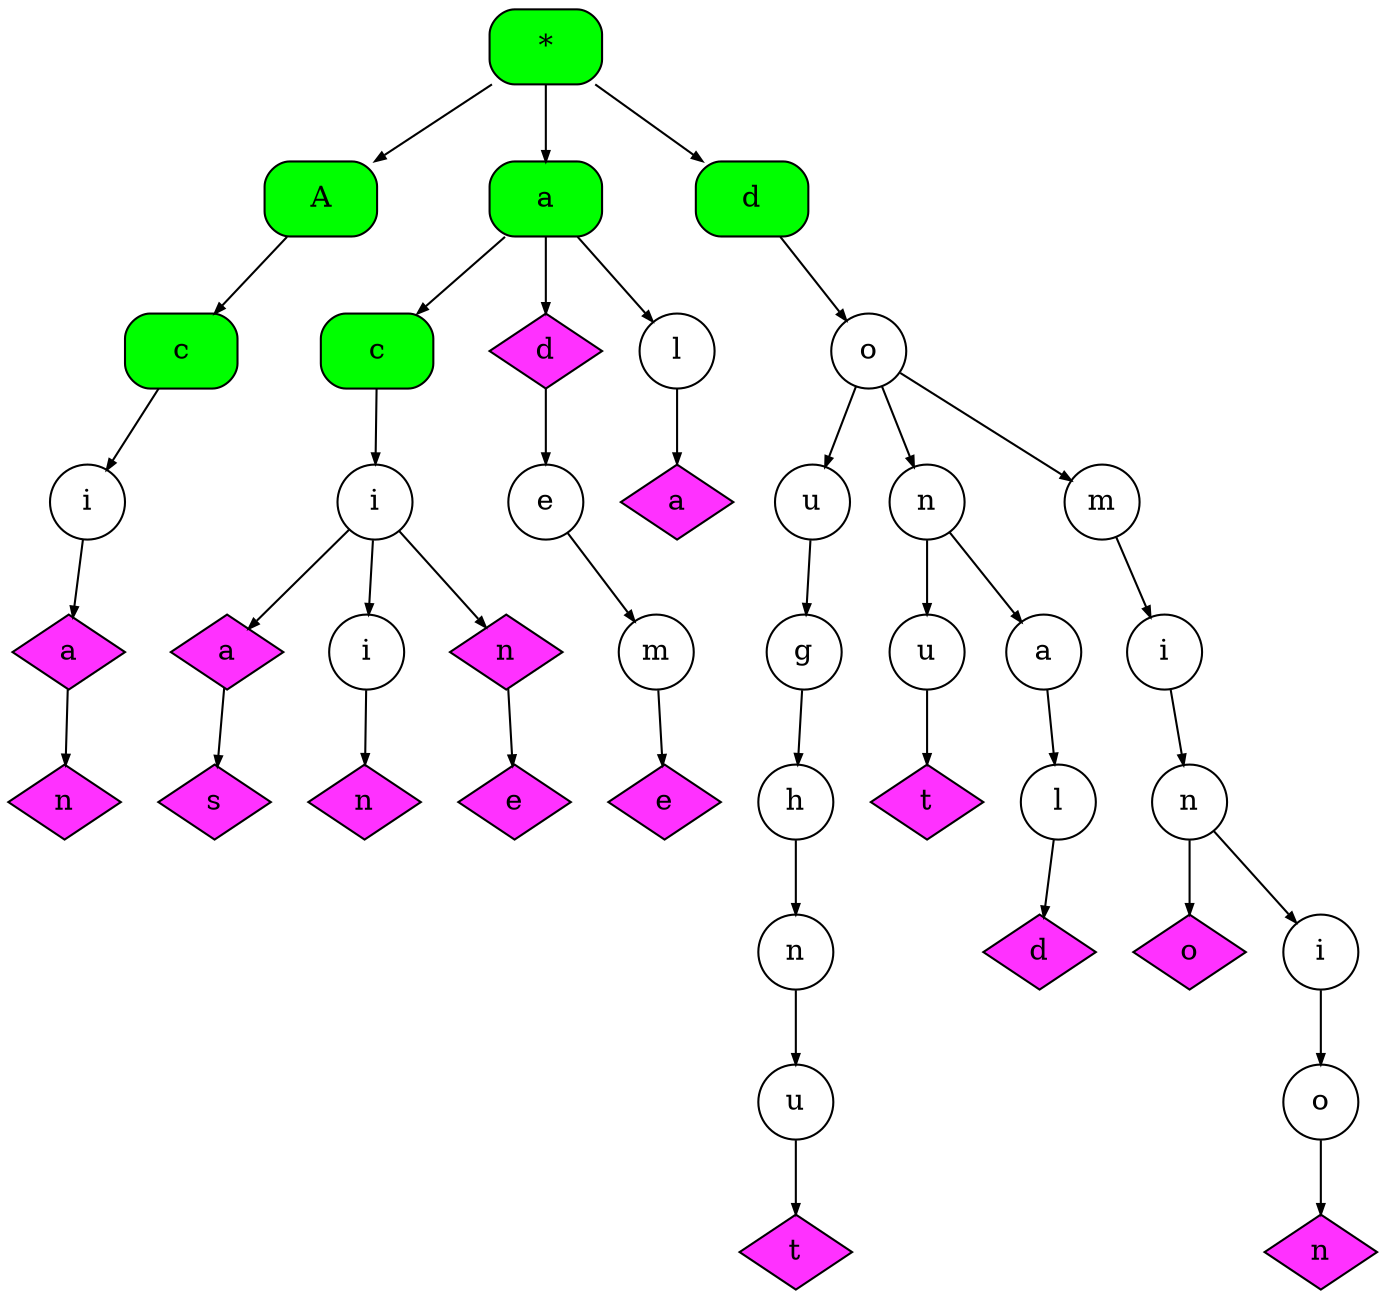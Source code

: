 // The Trie
digraph {
	node [fixedsize=true]
	node [fillcolor=green shape=Mrecord style=filled]
	edge [arrowsize=0.5]
	0 [label="*"]
	1 [label=A]
	0 -> 1
	2 [label=a]
	0 -> 2
	3 [label=d]
	0 -> 3
	4 [label=c]
	1 -> 4
	5 [label=c]
	2 -> 5
	node [fillcolor="#ff31ff" shape=diamond style=filled]
	6 [label=d]
	node [fillcolor=white shape=circle]
	2 -> 6
	7 [label=l]
	2 -> 7
	8 [label=o]
	3 -> 8
	9 [label=i]
	4 -> 9
	10 [label=i]
	5 -> 10
	11 [label=e]
	6 -> 11
	node [fillcolor="#ff31ff" shape=diamond style=filled]
	12 [label=a]
	node [fillcolor=white shape=circle]
	7 -> 12
	13 [label=u]
	8 -> 13
	14 [label=n]
	8 -> 14
	15 [label=m]
	8 -> 15
	node [fillcolor="#ff31ff" shape=diamond style=filled]
	16 [label=a]
	node [fillcolor=white shape=circle]
	9 -> 16
	node [fillcolor="#ff31ff" shape=diamond style=filled]
	17 [label=a]
	node [fillcolor=white shape=circle]
	10 -> 17
	18 [label=i]
	10 -> 18
	node [fillcolor="#ff31ff" shape=diamond style=filled]
	19 [label=n]
	node [fillcolor=white shape=circle]
	10 -> 19
	20 [label=m]
	11 -> 20
	21 [label=g]
	13 -> 21
	22 [label=u]
	14 -> 22
	23 [label=a]
	14 -> 23
	24 [label=i]
	15 -> 24
	node [fillcolor="#ff31ff" shape=diamond style=filled]
	25 [label=n]
	node [fillcolor=white shape=circle]
	16 -> 25
	node [fillcolor="#ff31ff" shape=diamond style=filled]
	26 [label=s]
	node [fillcolor=white shape=circle]
	17 -> 26
	node [fillcolor="#ff31ff" shape=diamond style=filled]
	27 [label=n]
	node [fillcolor=white shape=circle]
	18 -> 27
	node [fillcolor="#ff31ff" shape=diamond style=filled]
	28 [label=e]
	node [fillcolor=white shape=circle]
	19 -> 28
	node [fillcolor="#ff31ff" shape=diamond style=filled]
	29 [label=e]
	node [fillcolor=white shape=circle]
	20 -> 29
	30 [label=h]
	21 -> 30
	node [fillcolor="#ff31ff" shape=diamond style=filled]
	31 [label=t]
	node [fillcolor=white shape=circle]
	22 -> 31
	32 [label=l]
	23 -> 32
	33 [label=n]
	24 -> 33
	34 [label=n]
	30 -> 34
	node [fillcolor="#ff31ff" shape=diamond style=filled]
	35 [label=d]
	node [fillcolor=white shape=circle]
	32 -> 35
	node [fillcolor="#ff31ff" shape=diamond style=filled]
	36 [label=o]
	node [fillcolor=white shape=circle]
	33 -> 36
	37 [label=i]
	33 -> 37
	38 [label=u]
	34 -> 38
	39 [label=o]
	37 -> 39
	node [fillcolor="#ff31ff" shape=diamond style=filled]
	40 [label=t]
	node [fillcolor=white shape=circle]
	38 -> 40
	node [fillcolor="#ff31ff" shape=diamond style=filled]
	41 [label=n]
	node [fillcolor=white shape=circle]
	39 -> 41
}
